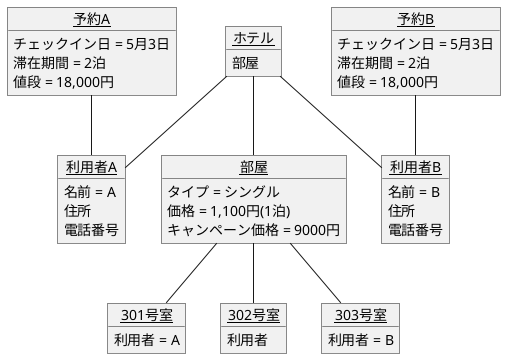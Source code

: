 @startuml 客室

object "<u>ホテル</u>" as hotel {
  部屋
}

object "<u>部屋</u>" as room {
  タイプ = シングル
  価格 = 1,100円(1泊)
  キャンペーン価格 = 9000円
}

object "<u>利用者A</u>" as userA {
  名前 = A
  住所
  電話番号
}

object "<u>利用者B</u>" as userB {
  名前 = B
  住所
  電話番号
}

object "<u>予約A</u>" as reserveA {
  チェックイン日 = 5月3日
  滞在期間 = 2泊
  値段 = 18,000円
}

object "<u>予約B</u>" as reserveB {
  チェックイン日 = 5月3日
  滞在期間 = 2泊
  値段 = 18,000円
}

object "<u>301号室</u>" as 301 {
  利用者 = A
}

object "<u>302号室</u>" as 302 {
  利用者
}

object "<u>303号室</u>" as 303 {
  利用者 = B
}

hotel -- room
room -- 301
room -- 302
room -- 303
hotel -- userA
hotel -- userB
reserveA -- userA
reserveB -- userB

@enduml
